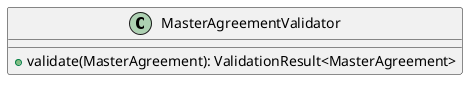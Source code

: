 @startuml

    class MasterAgreementValidator [[MasterAgreementValidator.html]] {
        +validate(MasterAgreement): ValidationResult<MasterAgreement>
    }

@enduml
